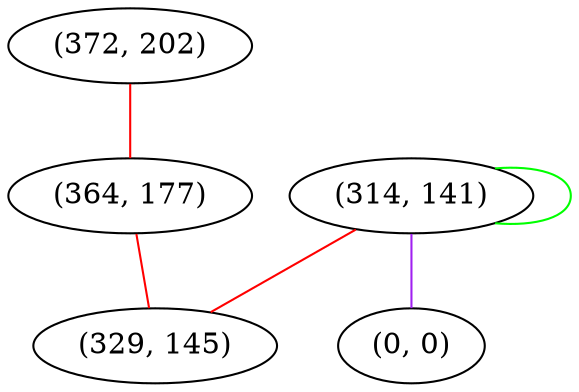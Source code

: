 graph "" {
"(372, 202)";
"(314, 141)";
"(0, 0)";
"(364, 177)";
"(329, 145)";
"(372, 202)" -- "(364, 177)"  [color=red, key=0, weight=1];
"(314, 141)" -- "(314, 141)"  [color=green, key=0, weight=2];
"(314, 141)" -- "(0, 0)"  [color=purple, key=0, weight=4];
"(314, 141)" -- "(329, 145)"  [color=red, key=0, weight=1];
"(364, 177)" -- "(329, 145)"  [color=red, key=0, weight=1];
}
